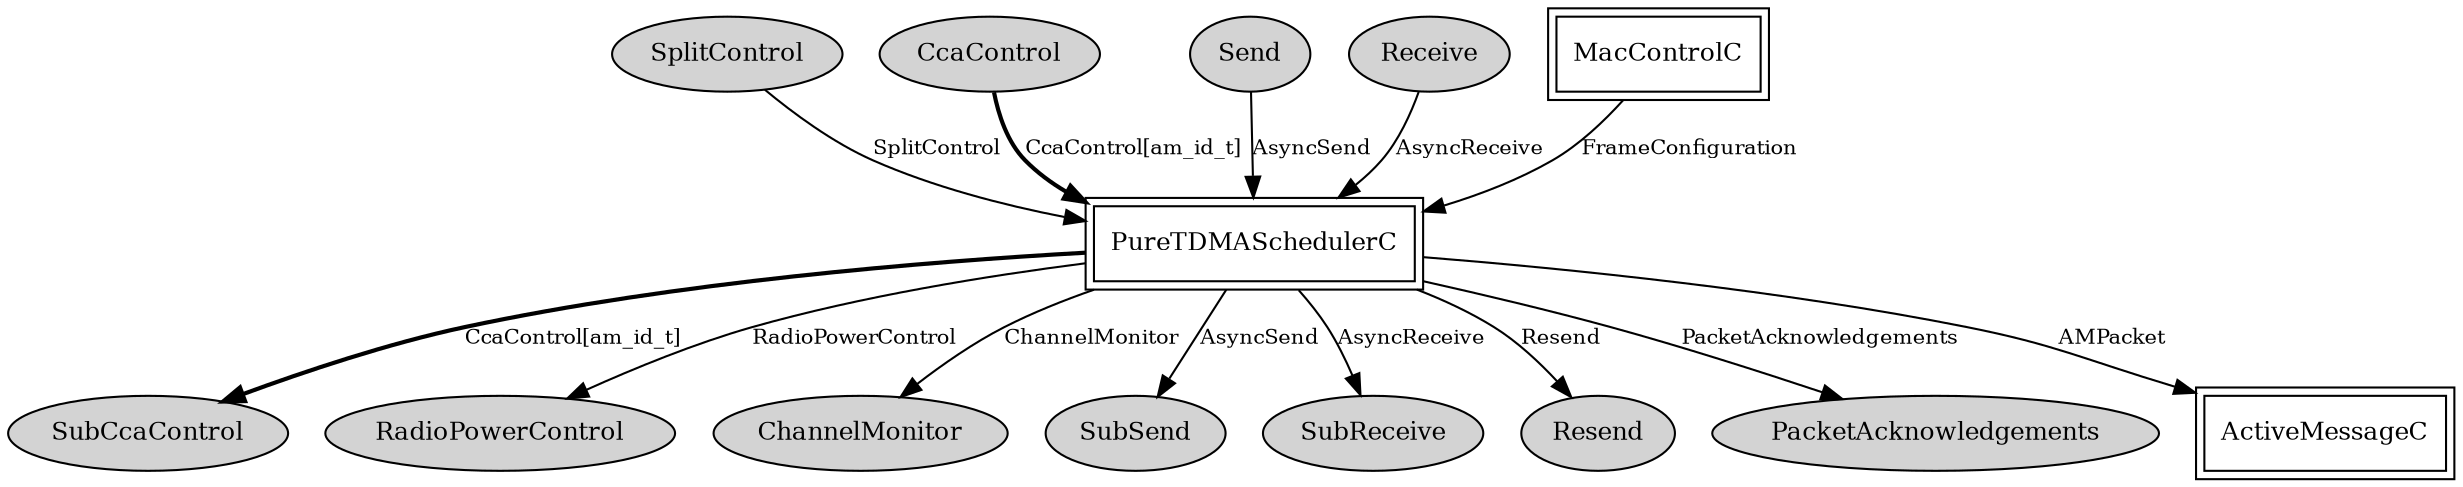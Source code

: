 digraph "MacC" {
  n0x2b7f5cd8cad0 [shape=ellipse, style=filled, label="SplitControl", fontsize=12];
  "PureTDMASchedulerC" [fontsize=12, shape=box,peripheries=2, URL="../chtml/PureTDMASchedulerC.html"];
  n0x2b7f5cd8bb28 [shape=ellipse, style=filled, label="CcaControl", fontsize=12];
  "PureTDMASchedulerC" [fontsize=12, shape=box,peripheries=2, URL="../chtml/PureTDMASchedulerC.html"];
  n0x2b7f5cd8fe28 [shape=ellipse, style=filled, label="Send", fontsize=12];
  "PureTDMASchedulerC" [fontsize=12, shape=box,peripheries=2, URL="../chtml/PureTDMASchedulerC.html"];
  n0x2b7f5cd8f5f8 [shape=ellipse, style=filled, label="Receive", fontsize=12];
  "PureTDMASchedulerC" [fontsize=12, shape=box,peripheries=2, URL="../chtml/PureTDMASchedulerC.html"];
  "PureTDMASchedulerC" [fontsize=12, shape=box,peripheries=2, URL="../chtml/PureTDMASchedulerC.html"];
  n0x2b7f5cd85c70 [shape=ellipse, style=filled, label="SubCcaControl", fontsize=12];
  "PureTDMASchedulerC" [fontsize=12, shape=box,peripheries=2, URL="../chtml/PureTDMASchedulerC.html"];
  n0x2b7f5cd8a4f0 [shape=ellipse, style=filled, label="RadioPowerControl", fontsize=12];
  "PureTDMASchedulerC" [fontsize=12, shape=box,peripheries=2, URL="../chtml/PureTDMASchedulerC.html"];
  n0x2b7f5cd88020 [shape=ellipse, style=filled, label="ChannelMonitor", fontsize=12];
  "PureTDMASchedulerC" [fontsize=12, shape=box,peripheries=2, URL="../chtml/PureTDMASchedulerC.html"];
  n0x2b7f5cd87868 [shape=ellipse, style=filled, label="SubSend", fontsize=12];
  "PureTDMASchedulerC" [fontsize=12, shape=box,peripheries=2, URL="../chtml/PureTDMASchedulerC.html"];
  n0x2b7f5cd87020 [shape=ellipse, style=filled, label="SubReceive", fontsize=12];
  "PureTDMASchedulerC" [fontsize=12, shape=box,peripheries=2, URL="../chtml/PureTDMASchedulerC.html"];
  n0x2b7f5cd865f8 [shape=ellipse, style=filled, label="Resend", fontsize=12];
  "PureTDMASchedulerC" [fontsize=12, shape=box,peripheries=2, URL="../chtml/PureTDMASchedulerC.html"];
  n0x2b7f5cd86cb0 [shape=ellipse, style=filled, label="PacketAcknowledgements", fontsize=12];
  "PureTDMASchedulerC" [fontsize=12, shape=box,peripheries=2, URL="../chtml/PureTDMASchedulerC.html"];
  "ActiveMessageC" [fontsize=12, shape=box,peripheries=2, URL="../chtml/tos.platforms.telosa.ActiveMessageC.html"];
  "MacControlC" [fontsize=12, shape=box,peripheries=2, URL="../chtml/MacControlC.html"];
  "PureTDMASchedulerC" [fontsize=12, shape=box,peripheries=2, URL="../chtml/PureTDMASchedulerC.html"];
  "n0x2b7f5cd8cad0" -> "PureTDMASchedulerC" [label="SplitControl", URL="../ihtml/tos.interfaces.SplitControl.html", fontsize=10];
  "n0x2b7f5cd8bb28" -> "PureTDMASchedulerC" [label="CcaControl[am_id_t]", style=bold, URL="../ihtml/CcaControl.html", fontsize=10];
  "n0x2b7f5cd8fe28" -> "PureTDMASchedulerC" [label="AsyncSend", URL="../ihtml/AsyncSend.html", fontsize=10];
  "n0x2b7f5cd8f5f8" -> "PureTDMASchedulerC" [label="AsyncReceive", URL="../ihtml/AsyncReceive.html", fontsize=10];
  "PureTDMASchedulerC" -> "n0x2b7f5cd85c70" [label="CcaControl[am_id_t]", style=bold, URL="../ihtml/CcaControl.html", fontsize=10];
  "PureTDMASchedulerC" -> "n0x2b7f5cd8a4f0" [label="RadioPowerControl", URL="../ihtml/RadioPowerControl.html", fontsize=10];
  "PureTDMASchedulerC" -> "n0x2b7f5cd88020" [label="ChannelMonitor", URL="../ihtml/ChannelMonitor.html", fontsize=10];
  "PureTDMASchedulerC" -> "n0x2b7f5cd87868" [label="AsyncSend", URL="../ihtml/AsyncSend.html", fontsize=10];
  "PureTDMASchedulerC" -> "n0x2b7f5cd87020" [label="AsyncReceive", URL="../ihtml/AsyncReceive.html", fontsize=10];
  "PureTDMASchedulerC" -> "n0x2b7f5cd865f8" [label="Resend", URL="../ihtml/Resend.html", fontsize=10];
  "PureTDMASchedulerC" -> "n0x2b7f5cd86cb0" [label="PacketAcknowledgements", URL="../ihtml/tos.interfaces.PacketAcknowledgements.html", fontsize=10];
  "PureTDMASchedulerC" -> "ActiveMessageC" [label="AMPacket", URL="../ihtml/AMPacket.html", fontsize=10];
  "MacControlC" -> "PureTDMASchedulerC" [label="FrameConfiguration", URL="../ihtml/FrameConfiguration.html", fontsize=10];
}
